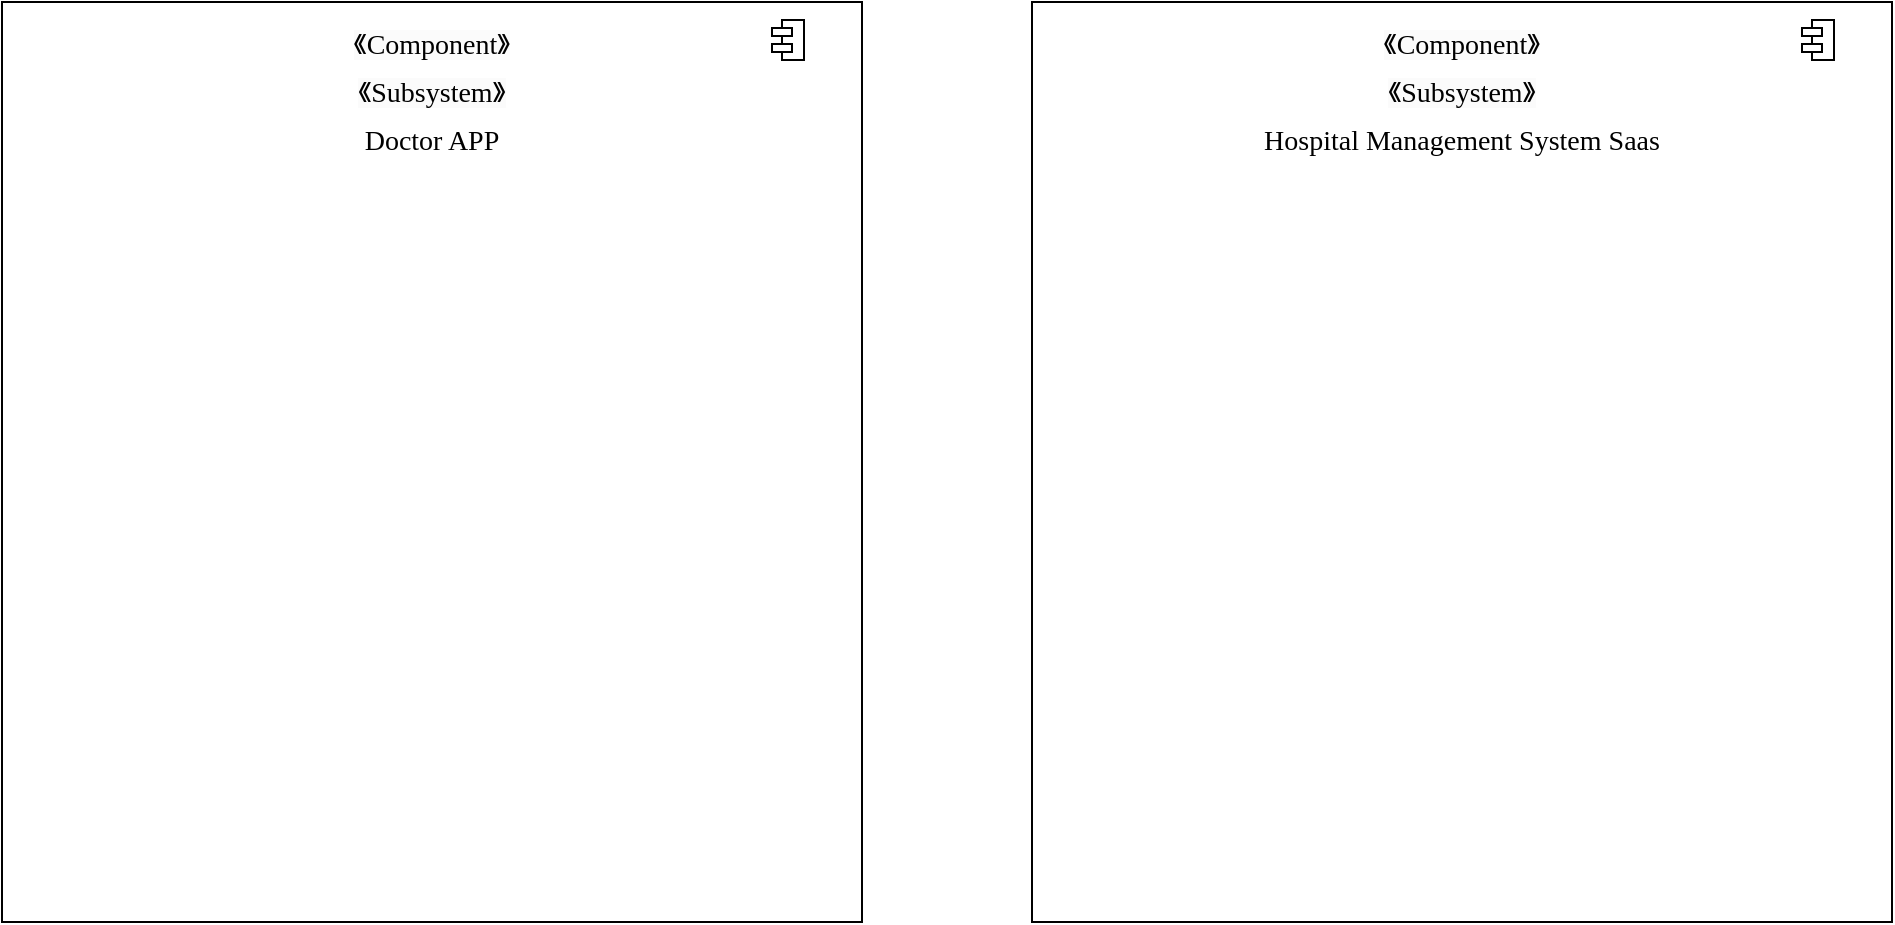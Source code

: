 <mxfile version="22.1.11" type="github">
  <diagram name="第 1 页" id="csIow9575Tld--xzEYRS">
    <mxGraphModel dx="996" dy="569" grid="1" gridSize="10" guides="1" tooltips="1" connect="1" arrows="1" fold="1" page="1" pageScale="1" pageWidth="1169" pageHeight="827" math="0" shadow="0">
      <root>
        <mxCell id="0" />
        <mxCell id="1" parent="0" />
        <mxCell id="xdwWSFP5gXvA3kSxrnPB-1" value="" style="align=center;verticalAlign=top;childLayout=stackLayout;horizontal=1;horizontalStack=0;resizeParent=1;resizeParentMax=0;resizeLast=0;marginBottom=0;container=1;" vertex="1" parent="1">
          <mxGeometry x="70" y="170" width="430" height="460" as="geometry" />
        </mxCell>
        <mxCell id="xdwWSFP5gXvA3kSxrnPB-2" value="&lt;font style=&quot;font-size: 14px;&quot; face=&quot;Times New Roman&quot;&gt;&lt;span style=&quot;color: rgb(0, 0, 0); font-style: normal; font-variant-ligatures: normal; font-variant-caps: normal; font-weight: 400; letter-spacing: normal; orphans: 2; text-indent: 0px; text-transform: none; widows: 2; word-spacing: 0px; -webkit-text-stroke-width: 0px; background-color: rgb(251, 251, 251); text-decoration-thickness: initial; text-decoration-style: initial; text-decoration-color: initial; float: none; display: inline !important;&quot;&gt;《Component》&lt;/span&gt;&lt;br style=&quot;border-color: var(--border-color); color: rgb(0, 0, 0); font-style: normal; font-variant-ligatures: normal; font-variant-caps: normal; font-weight: 400; letter-spacing: normal; orphans: 2; text-indent: 0px; text-transform: none; widows: 2; word-spacing: 0px; -webkit-text-stroke-width: 0px; background-color: rgb(251, 251, 251); text-decoration-thickness: initial; text-decoration-style: initial; text-decoration-color: initial;&quot;&gt;&lt;span style=&quot;color: rgb(0, 0, 0); font-style: normal; font-variant-ligatures: normal; font-variant-caps: normal; font-weight: 400; letter-spacing: normal; orphans: 2; text-indent: 0px; text-transform: none; widows: 2; word-spacing: 0px; -webkit-text-stroke-width: 0px; background-color: rgb(251, 251, 251); text-decoration-thickness: initial; text-decoration-style: initial; text-decoration-color: initial; float: none; display: inline !important;&quot;&gt;《Subsystem》&lt;/span&gt;&lt;br style=&quot;border-color: var(--border-color); color: rgb(0, 0, 0); font-style: normal; font-variant-ligatures: normal; font-variant-caps: normal; font-weight: 400; letter-spacing: normal; orphans: 2; text-indent: 0px; text-transform: none; widows: 2; word-spacing: 0px; -webkit-text-stroke-width: 0px; background-color: rgb(251, 251, 251); text-decoration-thickness: initial; text-decoration-style: initial; text-decoration-color: initial;&quot;&gt;&lt;span style=&quot;&quot;&gt;Doctor APP&lt;/span&gt;&lt;/font&gt;" style="text;whiteSpace=wrap;html=1;fontSize=20;fontFamily=Architects Daughter;align=center;" vertex="1" parent="xdwWSFP5gXvA3kSxrnPB-1">
          <mxGeometry width="430" height="460" as="geometry" />
        </mxCell>
        <mxCell id="xdwWSFP5gXvA3kSxrnPB-3" value="" style="shape=module;jettyWidth=10;jettyHeight=4;" vertex="1" parent="1">
          <mxGeometry x="455" y="179" width="16" height="20" as="geometry">
            <mxPoint x="-25" y="9" as="offset" />
          </mxGeometry>
        </mxCell>
        <mxCell id="xdwWSFP5gXvA3kSxrnPB-4" value="" style="align=center;verticalAlign=top;childLayout=stackLayout;horizontal=1;horizontalStack=0;resizeParent=1;resizeParentMax=0;resizeLast=0;marginBottom=0;container=1;" vertex="1" parent="1">
          <mxGeometry x="585" y="170" width="430" height="460" as="geometry" />
        </mxCell>
        <mxCell id="xdwWSFP5gXvA3kSxrnPB-5" value="&lt;font style=&quot;font-size: 14px;&quot; face=&quot;Times New Roman&quot;&gt;&lt;font style=&quot;font-size: 14px;&quot;&gt;&lt;span style=&quot;color: rgb(0, 0, 0); font-style: normal; font-variant-ligatures: normal; font-variant-caps: normal; font-weight: 400; letter-spacing: normal; orphans: 2; text-indent: 0px; text-transform: none; widows: 2; word-spacing: 0px; -webkit-text-stroke-width: 0px; background-color: rgb(251, 251, 251); text-decoration-thickness: initial; text-decoration-style: initial; text-decoration-color: initial; float: none; display: inline !important;&quot;&gt;《Component》&lt;/span&gt;&lt;br style=&quot;border-color: var(--border-color); color: rgb(0, 0, 0); font-style: normal; font-variant-ligatures: normal; font-variant-caps: normal; font-weight: 400; letter-spacing: normal; orphans: 2; text-indent: 0px; text-transform: none; widows: 2; word-spacing: 0px; -webkit-text-stroke-width: 0px; background-color: rgb(251, 251, 251); text-decoration-thickness: initial; text-decoration-style: initial; text-decoration-color: initial;&quot;&gt;&lt;span style=&quot;color: rgb(0, 0, 0); font-style: normal; font-variant-ligatures: normal; font-variant-caps: normal; font-weight: 400; letter-spacing: normal; orphans: 2; text-indent: 0px; text-transform: none; widows: 2; word-spacing: 0px; -webkit-text-stroke-width: 0px; background-color: rgb(251, 251, 251); text-decoration-thickness: initial; text-decoration-style: initial; text-decoration-color: initial; float: none; display: inline !important;&quot;&gt;《Subsystem》&lt;/span&gt;&lt;br style=&quot;border-color: var(--border-color); color: rgb(0, 0, 0); font-style: normal; font-variant-ligatures: normal; font-variant-caps: normal; font-weight: 400; letter-spacing: normal; orphans: 2; text-indent: 0px; text-transform: none; widows: 2; word-spacing: 0px; -webkit-text-stroke-width: 0px; background-color: rgb(251, 251, 251); text-decoration-thickness: initial; text-decoration-style: initial; text-decoration-color: initial;&quot;&gt;&lt;/font&gt;Hospital Management System Saas&lt;/font&gt;&lt;font style=&quot;font-size: 14px;&quot; face=&quot;Times New Roman&quot;&gt;&lt;br&gt;&lt;/font&gt;" style="text;whiteSpace=wrap;html=1;fontSize=20;fontFamily=Architects Daughter;align=center;" vertex="1" parent="xdwWSFP5gXvA3kSxrnPB-4">
          <mxGeometry width="430" height="460" as="geometry" />
        </mxCell>
        <mxCell id="xdwWSFP5gXvA3kSxrnPB-6" value="" style="shape=module;jettyWidth=10;jettyHeight=4;" vertex="1" parent="1">
          <mxGeometry x="970" y="179" width="16" height="20" as="geometry">
            <mxPoint x="-25" y="9" as="offset" />
          </mxGeometry>
        </mxCell>
      </root>
    </mxGraphModel>
  </diagram>
</mxfile>

